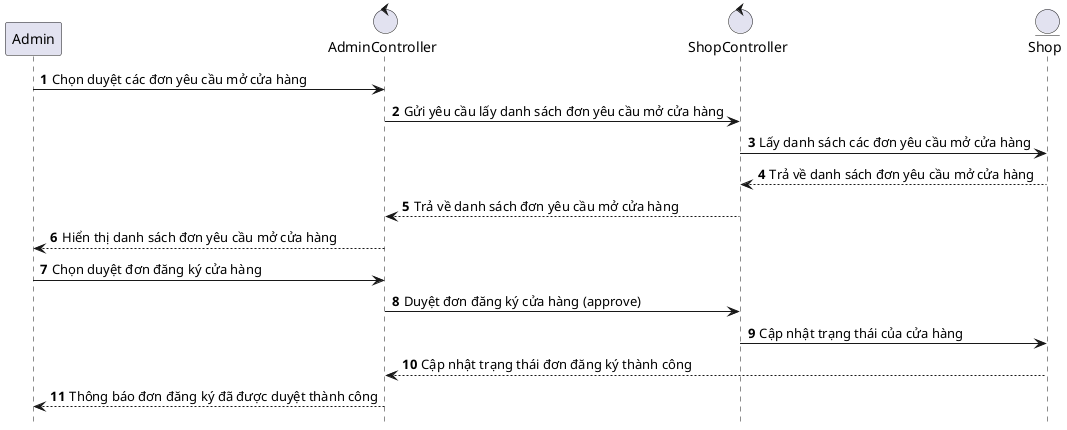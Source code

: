 @startuml ApproveShopRequest

hide footbox
autonumber
participant Admin as admin
control "AdminController" as adminController
control "ShopController" as shopController
entity "Shop" as shopEntity

admin -> adminController: Chọn duyệt các đơn yêu cầu mở cửa hàng
adminController -> shopController: Gửi yêu cầu lấy danh sách đơn yêu cầu mở cửa hàng
shopController -> shopEntity: Lấy danh sách các đơn yêu cầu mở cửa hàng
shopEntity --> shopController: Trả về danh sách đơn yêu cầu mở cửa hàng
shopController --> adminController: Trả về danh sách đơn yêu cầu mở cửa hàng
adminController --> admin: Hiển thị danh sách đơn yêu cầu mở cửa hàng

admin -> adminController: Chọn duyệt đơn đăng ký cửa hàng
adminController -> shopController: Duyệt đơn đăng ký cửa hàng (approve)
shopController -> shopEntity: Cập nhật trạng thái của cửa hàng
shopEntity --> adminController: Cập nhật trạng thái đơn đăng ký thành công
adminController --> admin: Thông báo đơn đăng ký đã được duyệt thành công

@enduml
